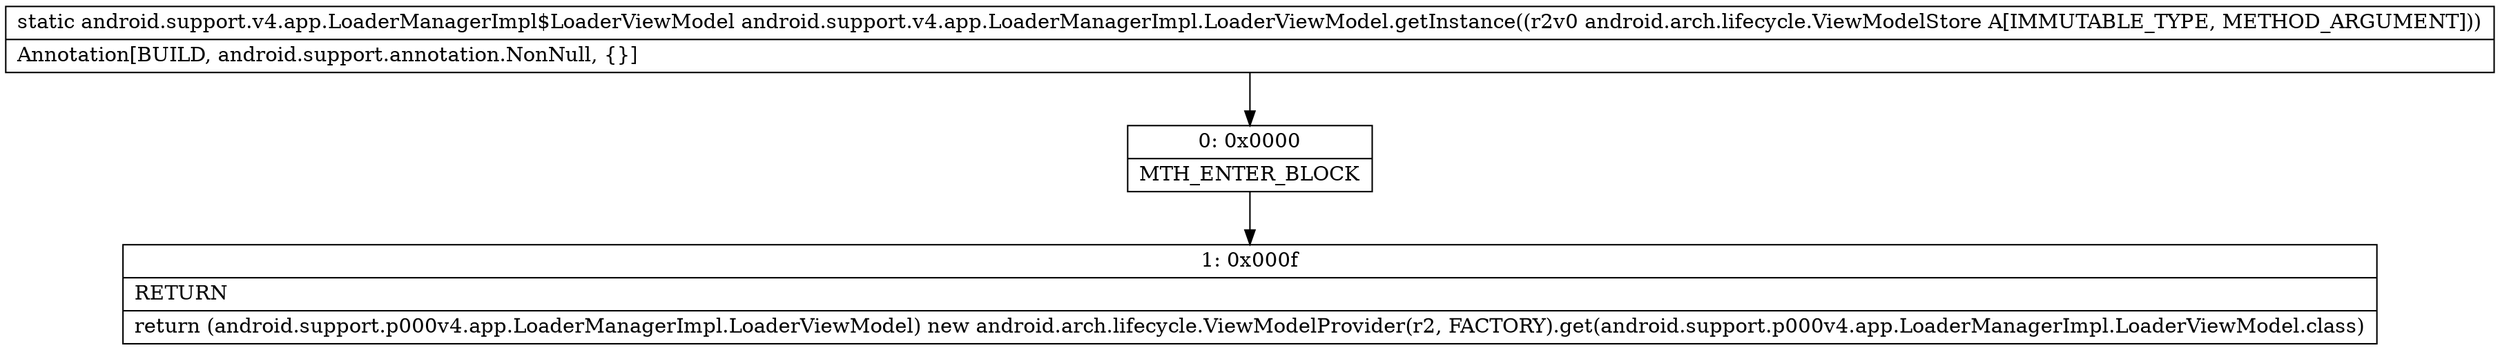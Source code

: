 digraph "CFG forandroid.support.v4.app.LoaderManagerImpl.LoaderViewModel.getInstance(Landroid\/arch\/lifecycle\/ViewModelStore;)Landroid\/support\/v4\/app\/LoaderManagerImpl$LoaderViewModel;" {
Node_0 [shape=record,label="{0\:\ 0x0000|MTH_ENTER_BLOCK\l}"];
Node_1 [shape=record,label="{1\:\ 0x000f|RETURN\l|return (android.support.p000v4.app.LoaderManagerImpl.LoaderViewModel) new android.arch.lifecycle.ViewModelProvider(r2, FACTORY).get(android.support.p000v4.app.LoaderManagerImpl.LoaderViewModel.class)\l}"];
MethodNode[shape=record,label="{static android.support.v4.app.LoaderManagerImpl$LoaderViewModel android.support.v4.app.LoaderManagerImpl.LoaderViewModel.getInstance((r2v0 android.arch.lifecycle.ViewModelStore A[IMMUTABLE_TYPE, METHOD_ARGUMENT]))  | Annotation[BUILD, android.support.annotation.NonNull, \{\}]\l}"];
MethodNode -> Node_0;
Node_0 -> Node_1;
}

